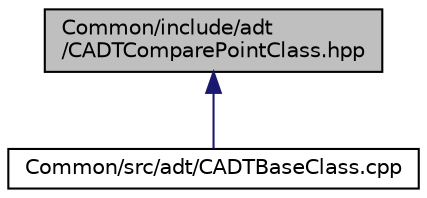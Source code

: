 digraph "Common/include/adt/CADTComparePointClass.hpp"
{
 // LATEX_PDF_SIZE
  edge [fontname="Helvetica",fontsize="10",labelfontname="Helvetica",labelfontsize="10"];
  node [fontname="Helvetica",fontsize="10",shape=record];
  Node1 [label="Common/include/adt\l/CADTComparePointClass.hpp",height=0.2,width=0.4,color="black", fillcolor="grey75", style="filled", fontcolor="black",tooltip="subroutines for comparing two points in an alternating digital tree (ADT)."];
  Node1 -> Node2 [dir="back",color="midnightblue",fontsize="10",style="solid",fontname="Helvetica"];
  Node2 [label="Common/src/adt/CADTBaseClass.cpp",height=0.2,width=0.4,color="black", fillcolor="white", style="filled",URL="$CADTBaseClass_8cpp.html",tooltip="Base class for storing an ADT in an arbitrary number of dimensions."];
}
